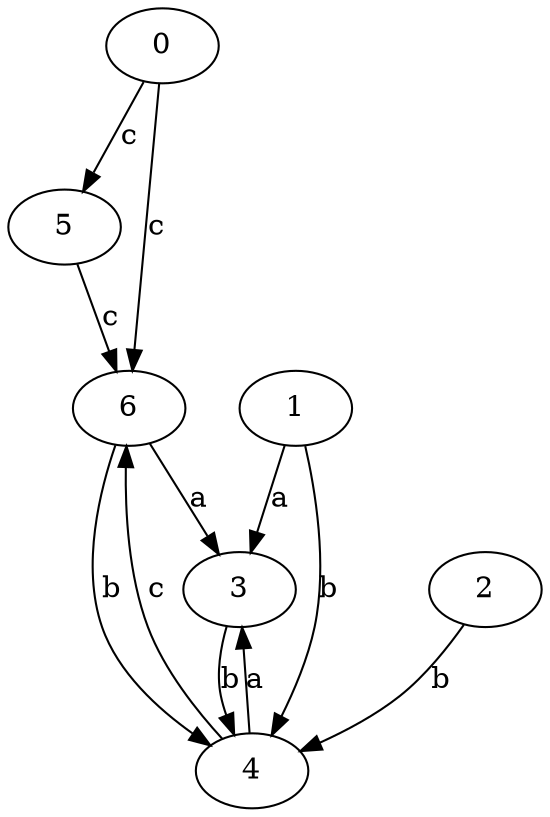 strict digraph  {
0;
1;
2;
3;
4;
5;
6;
0 -> 5  [label=c];
0 -> 6  [label=c];
1 -> 3  [label=a];
1 -> 4  [label=b];
2 -> 4  [label=b];
3 -> 4  [label=b];
4 -> 3  [label=a];
4 -> 6  [label=c];
5 -> 6  [label=c];
6 -> 3  [label=a];
6 -> 4  [label=b];
}
